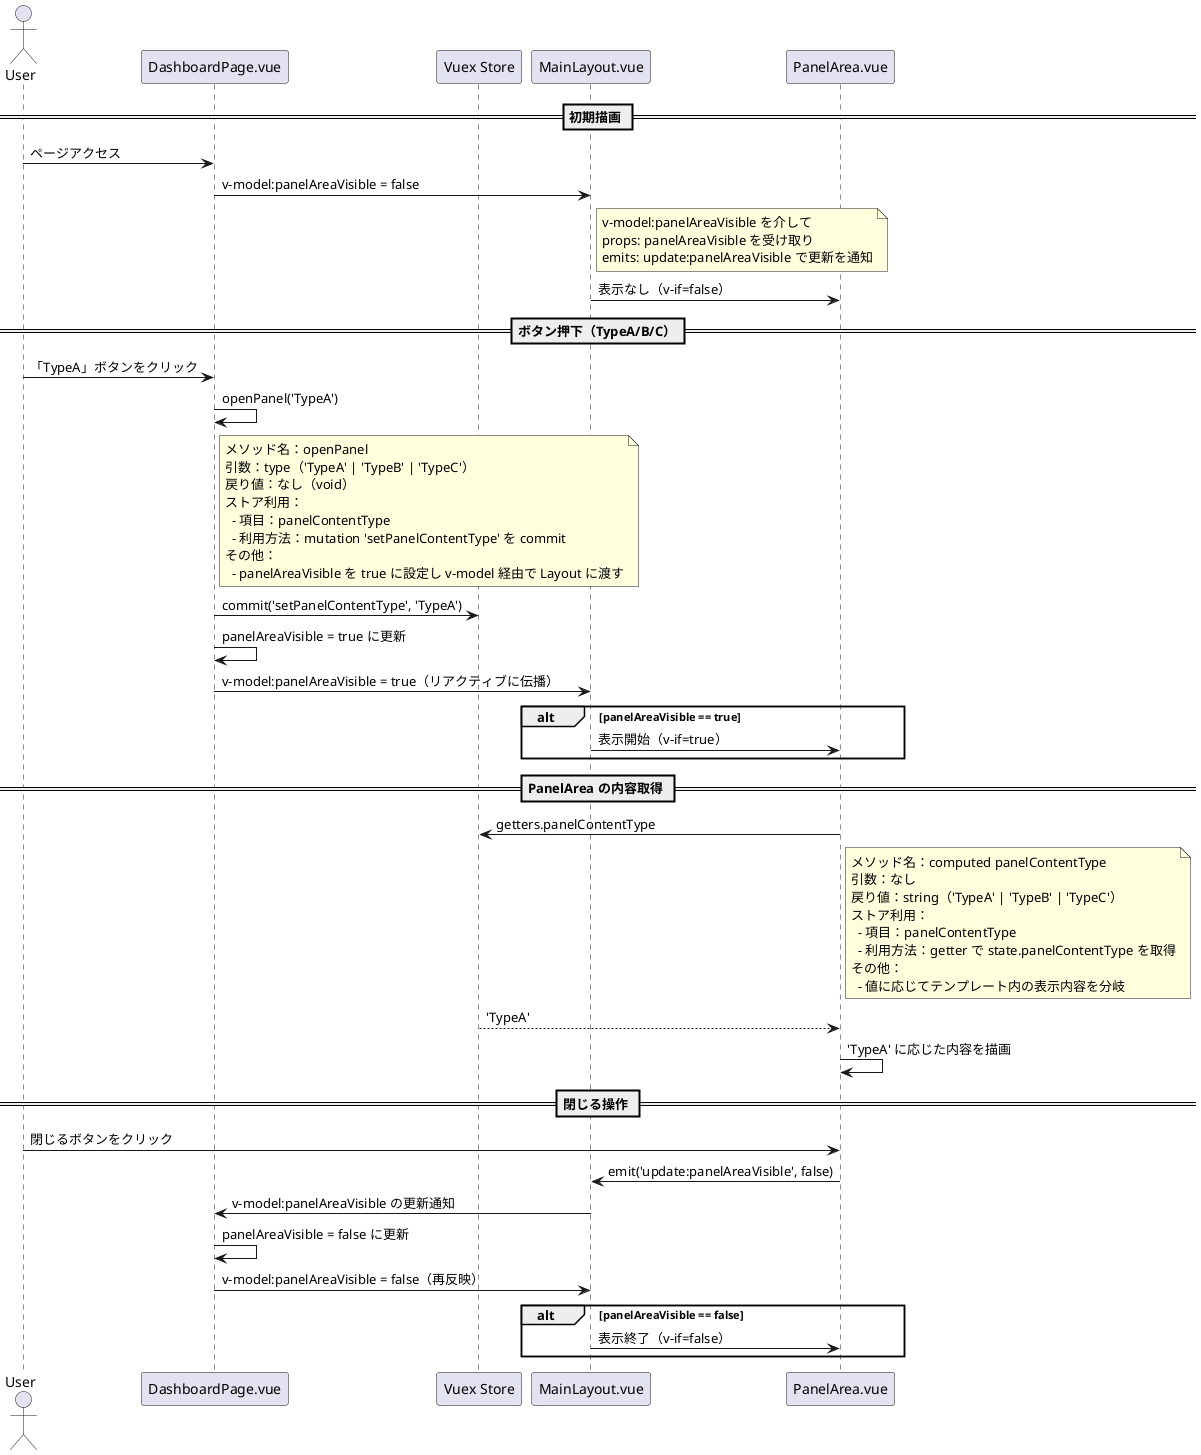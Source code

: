 @startuml sample
actor User
participant "DashboardPage.vue" as Page
participant "Vuex Store" as Store
participant "MainLayout.vue" as Layout
participant "PanelArea.vue" as Panel

== 初期描画 ==
User -> Page : ページアクセス
Page -> Layout : v-model:panelAreaVisible = false
note right of Layout
  v-model:panelAreaVisible を介して
  props: panelAreaVisible を受け取り
  emits: update:panelAreaVisible で更新を通知
end note
Layout -> Panel : 表示なし（v-if=false）

== ボタン押下（TypeA/B/C）==
User -> Page : 「TypeA」ボタンをクリック
Page -> Page : openPanel('TypeA')
note right of Page
  メソッド名：openPanel
  引数：type（'TypeA' | 'TypeB' | 'TypeC'）
  戻り値：なし（void）
  ストア利用：
    - 項目：panelContentType
    - 利用方法：mutation 'setPanelContentType' を commit
  その他：
    - panelAreaVisible を true に設定し v-model 経由で Layout に渡す
end note

Page -> Store : commit('setPanelContentType', 'TypeA')
Page -> Page : panelAreaVisible = true に更新
Page -> Layout : v-model:panelAreaVisible = true（リアクティブに伝播）

alt panelAreaVisible == true
  Layout -> Panel : 表示開始（v-if=true）
end

== PanelArea の内容取得 ==
Panel -> Store : getters.panelContentType
note right of Panel
  メソッド名：computed panelContentType
  引数：なし
  戻り値：string（'TypeA' | 'TypeB' | 'TypeC'）
  ストア利用：
    - 項目：panelContentType
    - 利用方法：getter で state.panelContentType を取得
  その他：
    - 値に応じてテンプレート内の表示内容を分岐
end note
Store --> Panel : 'TypeA'
Panel -> Panel : 'TypeA' に応じた内容を描画

== 閉じる操作 ==
User -> Panel : 閉じるボタンをクリック
Panel -> Layout : emit('update:panelAreaVisible', false)
Layout -> Page : v-model:panelAreaVisible の更新通知
Page -> Page : panelAreaVisible = false に更新
Page -> Layout : v-model:panelAreaVisible = false（再反映）

alt panelAreaVisible == false
  Layout -> Panel : 表示終了（v-if=false）
end
@enduml
